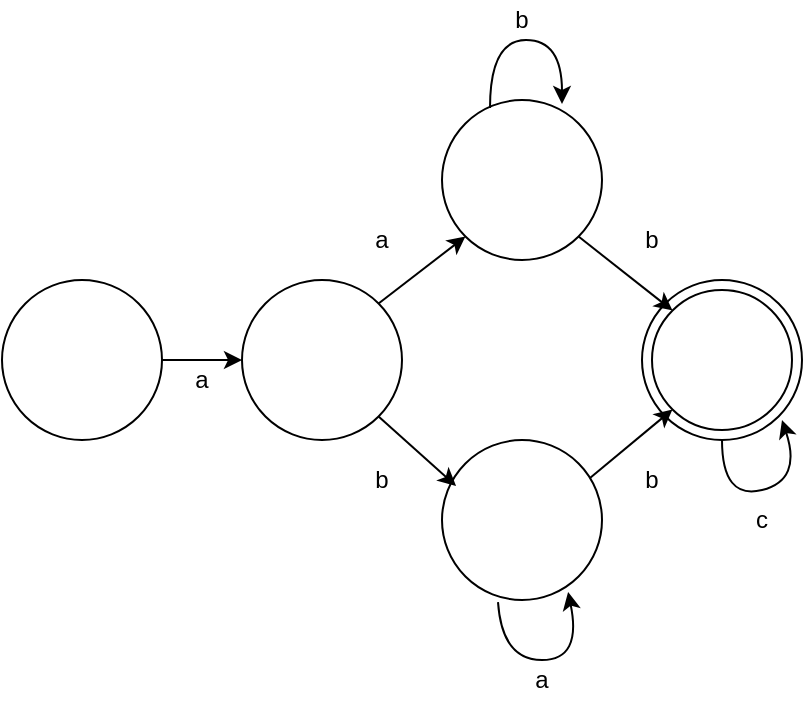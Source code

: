<mxGraphModel dx="1129" dy="768" grid="1" gridSize="10" guides="1" tooltips="1" connect="1" arrows="1" fold="1" page="1" pageScale="1" pageWidth="850" pageHeight="1100" background="#ffffff"><root><mxCell id="0"/><mxCell id="1" parent="0"/><mxCell id="10" style="edgeStyle=orthogonalEdgeStyle;rounded=0;html=1;exitX=1;exitY=0.5;entryX=0;entryY=0.5;jettySize=auto;orthogonalLoop=1;" edge="1" parent="1" source="2" target="3"><mxGeometry relative="1" as="geometry"/></mxCell><mxCell id="2" value="" style="ellipse;whiteSpace=wrap;html=1;aspect=fixed;" vertex="1" parent="1"><mxGeometry x="80" y="200" width="80" height="80" as="geometry"/></mxCell><mxCell id="3" value="" style="ellipse;whiteSpace=wrap;html=1;aspect=fixed;" vertex="1" parent="1"><mxGeometry x="200" y="200" width="80" height="80" as="geometry"/></mxCell><mxCell id="4" value="" style="ellipse;whiteSpace=wrap;html=1;aspect=fixed;" vertex="1" parent="1"><mxGeometry x="300" y="280" width="80" height="80" as="geometry"/></mxCell><mxCell id="5" value="" style="ellipse;whiteSpace=wrap;html=1;aspect=fixed;" vertex="1" parent="1"><mxGeometry x="300" y="110" width="80" height="80" as="geometry"/></mxCell><mxCell id="6" value="" style="ellipse;whiteSpace=wrap;html=1;aspect=fixed;" vertex="1" parent="1"><mxGeometry x="400" y="200" width="80" height="80" as="geometry"/></mxCell><mxCell id="7" value="" style="ellipse;whiteSpace=wrap;html=1;aspect=fixed;" vertex="1" parent="1"><mxGeometry x="405" y="205" width="70" height="70" as="geometry"/></mxCell><mxCell id="19" value="" style="endArrow=classic;html=1;strokeColor=#000000;exitX=1;exitY=0;entryX=0;entryY=1;" edge="1" parent="1" source="3" target="5"><mxGeometry width="50" height="50" relative="1" as="geometry"><mxPoint x="270" y="220" as="sourcePoint"/><mxPoint x="310" y="170" as="targetPoint"/></mxGeometry></mxCell><mxCell id="20" value="" style="endArrow=classic;html=1;strokeColor=#000000;exitX=1;exitY=1;entryX=0.088;entryY=0.288;entryPerimeter=0;" edge="1" parent="1" source="3" target="4"><mxGeometry width="50" height="50" relative="1" as="geometry"><mxPoint x="278" y="222" as="sourcePoint"/><mxPoint x="310" y="310" as="targetPoint"/></mxGeometry></mxCell><mxCell id="21" value="" style="endArrow=classic;html=1;strokeColor=#000000;exitX=1;exitY=1;entryX=0;entryY=0;" edge="1" parent="1" source="5" target="7"><mxGeometry width="50" height="50" relative="1" as="geometry"><mxPoint x="425" y="170" as="sourcePoint"/><mxPoint x="475" y="120" as="targetPoint"/></mxGeometry></mxCell><mxCell id="22" value="" style="endArrow=classic;html=1;strokeColor=#000000;exitX=0.925;exitY=0.238;entryX=0;entryY=1;exitPerimeter=0;" edge="1" parent="1" source="4" target="7"><mxGeometry width="50" height="50" relative="1" as="geometry"><mxPoint x="370" y="290" as="sourcePoint"/><mxPoint x="417" y="337" as="targetPoint"/></mxGeometry></mxCell><mxCell id="23" value="a" style="text;html=1;strokeColor=none;fillColor=none;align=center;verticalAlign=middle;whiteSpace=wrap;rounded=0;" vertex="1" parent="1"><mxGeometry x="160" y="240" width="40" height="20" as="geometry"/></mxCell><mxCell id="24" value="a" style="text;html=1;strokeColor=none;fillColor=none;align=center;verticalAlign=middle;whiteSpace=wrap;rounded=0;" vertex="1" parent="1"><mxGeometry x="250" y="170" width="40" height="20" as="geometry"/></mxCell><mxCell id="25" value="b" style="text;html=1;strokeColor=none;fillColor=none;align=center;verticalAlign=middle;whiteSpace=wrap;rounded=0;" vertex="1" parent="1"><mxGeometry x="250" y="290" width="40" height="20" as="geometry"/></mxCell><mxCell id="26" value="b" style="text;html=1;strokeColor=none;fillColor=none;align=center;verticalAlign=middle;whiteSpace=wrap;rounded=0;" vertex="1" parent="1"><mxGeometry x="385" y="170" width="40" height="20" as="geometry"/></mxCell><mxCell id="27" value="b" style="text;html=1;strokeColor=none;fillColor=none;align=center;verticalAlign=middle;whiteSpace=wrap;rounded=0;" vertex="1" parent="1"><mxGeometry x="385" y="290" width="40" height="20" as="geometry"/></mxCell><mxCell id="28" value="" style="curved=1;endArrow=classic;html=1;strokeColor=#000000;exitX=0.5;exitY=1;" edge="1" parent="1" source="6"><mxGeometry width="50" height="50" relative="1" as="geometry"><mxPoint x="430" y="290" as="sourcePoint"/><mxPoint x="470" y="270" as="targetPoint"/><Array as="points"><mxPoint x="440" y="310"/><mxPoint x="480" y="300"/></Array></mxGeometry></mxCell><mxCell id="29" value="" style="curved=1;endArrow=classic;html=1;strokeColor=#000000;exitX=0.35;exitY=1.013;exitPerimeter=0;entryX=0.788;entryY=0.95;entryPerimeter=0;" edge="1" parent="1" source="4" target="4"><mxGeometry width="50" height="50" relative="1" as="geometry"><mxPoint x="334" y="370" as="sourcePoint"/><mxPoint x="370" y="373" as="targetPoint"/><Array as="points"><mxPoint x="330" y="390"/><mxPoint x="370" y="390"/></Array></mxGeometry></mxCell><mxCell id="30" value="a" style="text;html=1;strokeColor=none;fillColor=none;align=center;verticalAlign=middle;whiteSpace=wrap;rounded=0;" vertex="1" parent="1"><mxGeometry x="330" y="390" width="40" height="20" as="geometry"/></mxCell><mxCell id="31" value="b" style="text;html=1;strokeColor=none;fillColor=none;align=center;verticalAlign=middle;whiteSpace=wrap;rounded=0;" vertex="1" parent="1"><mxGeometry x="320" y="60" width="40" height="20" as="geometry"/></mxCell><mxCell id="32" value="" style="curved=1;endArrow=classic;html=1;strokeColor=#000000;entryX=0.75;entryY=0.025;entryPerimeter=0;exitX=0.3;exitY=0.05;exitPerimeter=0;" edge="1" parent="1" source="5" target="5"><mxGeometry width="50" height="50" relative="1" as="geometry"><mxPoint x="310" y="106" as="sourcePoint"/><mxPoint x="343" y="116" as="targetPoint"/><Array as="points"><mxPoint x="324" y="80"/><mxPoint x="360" y="80"/></Array></mxGeometry></mxCell><mxCell id="33" value="c" style="text;html=1;strokeColor=none;fillColor=none;align=center;verticalAlign=middle;whiteSpace=wrap;rounded=0;" vertex="1" parent="1"><mxGeometry x="440" y="310" width="40" height="20" as="geometry"/></mxCell></root></mxGraphModel>